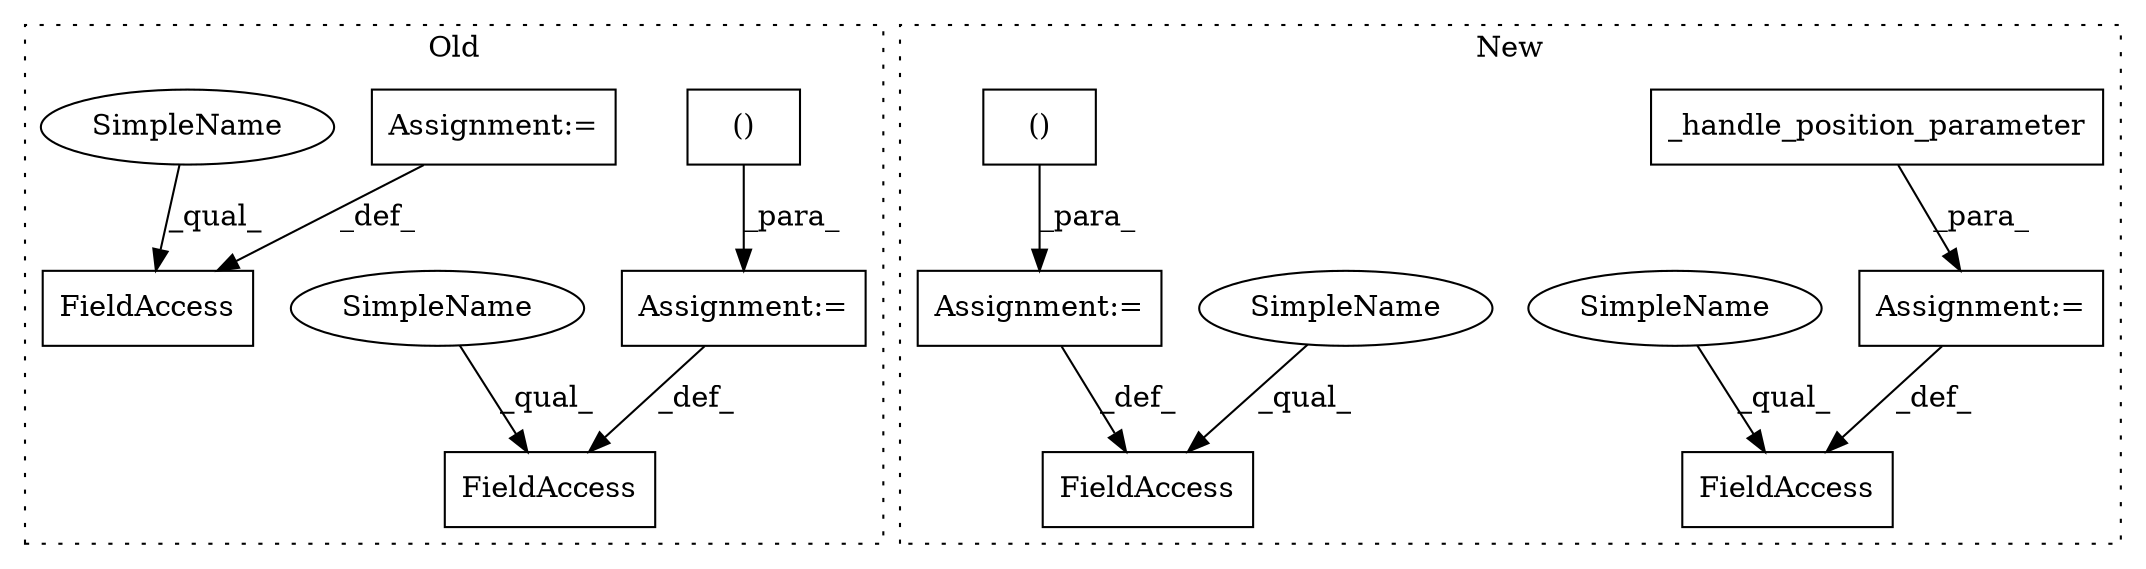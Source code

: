 digraph G {
subgraph cluster0 {
1 [label="()" a="106" s="18043" l="28" shape="box"];
4 [label="Assignment:=" a="7" s="17945" l="1" shape="box"];
6 [label="FieldAccess" a="22" s="17923" l="22" shape="box"];
9 [label="FieldAccess" a="22" s="18079" l="36" shape="box"];
10 [label="Assignment:=" a="7" s="18115" l="1" shape="box"];
12 [label="SimpleName" a="42" s="17923" l="4" shape="ellipse"];
13 [label="SimpleName" a="42" s="18079" l="4" shape="ellipse"];
label = "Old";
style="dotted";
}
subgraph cluster1 {
2 [label="_handle_position_parameter" a="32" s="68867,68902" l="27,1" shape="box"];
3 [label="FieldAccess" a="22" s="68853" l="13" shape="box"];
5 [label="Assignment:=" a="7" s="68866" l="1" shape="box"];
7 [label="FieldAccess" a="22" s="68807" l="9" shape="box"];
8 [label="()" a="106" s="68822" l="24" shape="box"];
11 [label="Assignment:=" a="7" s="68816" l="6" shape="box"];
14 [label="SimpleName" a="42" s="68853" l="4" shape="ellipse"];
15 [label="SimpleName" a="42" s="68807" l="4" shape="ellipse"];
label = "New";
style="dotted";
}
1 -> 4 [label="_para_"];
2 -> 5 [label="_para_"];
4 -> 6 [label="_def_"];
5 -> 3 [label="_def_"];
8 -> 11 [label="_para_"];
10 -> 9 [label="_def_"];
11 -> 7 [label="_def_"];
12 -> 6 [label="_qual_"];
13 -> 9 [label="_qual_"];
14 -> 3 [label="_qual_"];
15 -> 7 [label="_qual_"];
}